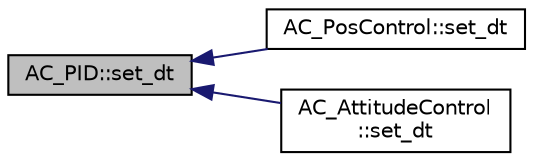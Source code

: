digraph "AC_PID::set_dt"
{
 // INTERACTIVE_SVG=YES
  edge [fontname="Helvetica",fontsize="10",labelfontname="Helvetica",labelfontsize="10"];
  node [fontname="Helvetica",fontsize="10",shape=record];
  rankdir="LR";
  Node1 [label="AC_PID::set_dt",height=0.2,width=0.4,color="black", fillcolor="grey75", style="filled" fontcolor="black"];
  Node1 -> Node2 [dir="back",color="midnightblue",fontsize="10",style="solid",fontname="Helvetica"];
  Node2 [label="AC_PosControl::set_dt",height=0.2,width=0.4,color="black", fillcolor="white", style="filled",URL="$classAC__PosControl.html#a9ca7e50a303f190965a1cde9542f5f52",tooltip="set_dt - sets time delta in seconds for all controllers (i.e. 100hz = 0.01, 400hz = 0..."];
  Node1 -> Node3 [dir="back",color="midnightblue",fontsize="10",style="solid",fontname="Helvetica"];
  Node3 [label="AC_AttitudeControl\l::set_dt",height=0.2,width=0.4,color="black", fillcolor="white", style="filled",URL="$classAC__AttitudeControl.html#a00cd5349968f36c2198252147a3cebc5"];
}
